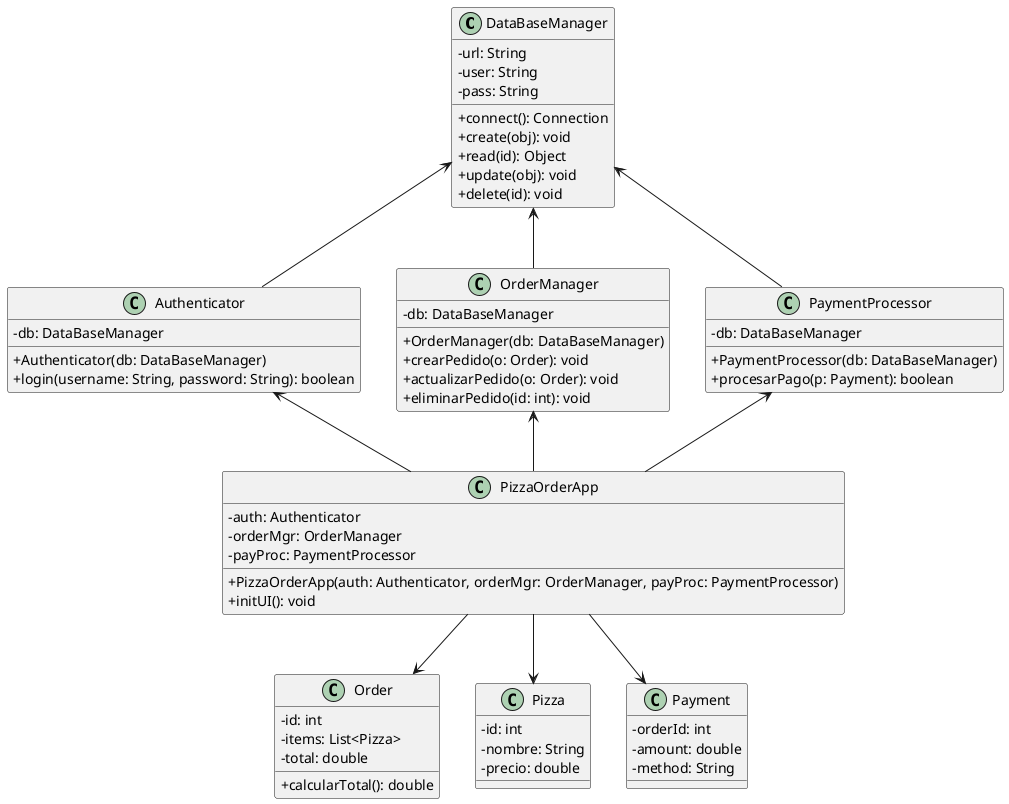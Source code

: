 @startuml
skinparam classAttributeIconSize 0

class DataBaseManager {
  - url: String
  - user: String
  - pass: String
  + connect(): Connection
  + create(obj): void
  + read(id): Object
  + update(obj): void
  + delete(id): void
}

class Authenticator {
  - db: DataBaseManager
  + Authenticator(db: DataBaseManager)
  + login(username: String, password: String): boolean
}

class OrderManager {
  - db: DataBaseManager
  + OrderManager(db: DataBaseManager)
  + crearPedido(o: Order): void
  + actualizarPedido(o: Order): void
  + eliminarPedido(id: int): void
}

class PaymentProcessor {
  - db: DataBaseManager
  + PaymentProcessor(db: DataBaseManager)
  + procesarPago(p: Payment): boolean
}

class PizzaOrderApp {
  - auth: Authenticator
  - orderMgr: OrderManager
  - payProc: PaymentProcessor
  + PizzaOrderApp(auth: Authenticator, orderMgr: OrderManager, payProc: PaymentProcessor)
  + initUI(): void
}

class Order {
  - id: int
  - items: List<Pizza>
  - total: double
  + calcularTotal(): double
}

class Pizza {
  - id: int
  - nombre: String
  - precio: double
}

class Payment {
  - orderId: int
  - amount: double
  - method: String
}

' Relaciones
DataBaseManager <-- Authenticator
DataBaseManager <-- OrderManager
DataBaseManager <-- PaymentProcessor
Authenticator <-- PizzaOrderApp
OrderManager <-- PizzaOrderApp
PaymentProcessor <-- PizzaOrderApp
PizzaOrderApp --> Order
PizzaOrderApp --> Pizza
PizzaOrderApp --> Payment

@enduml
